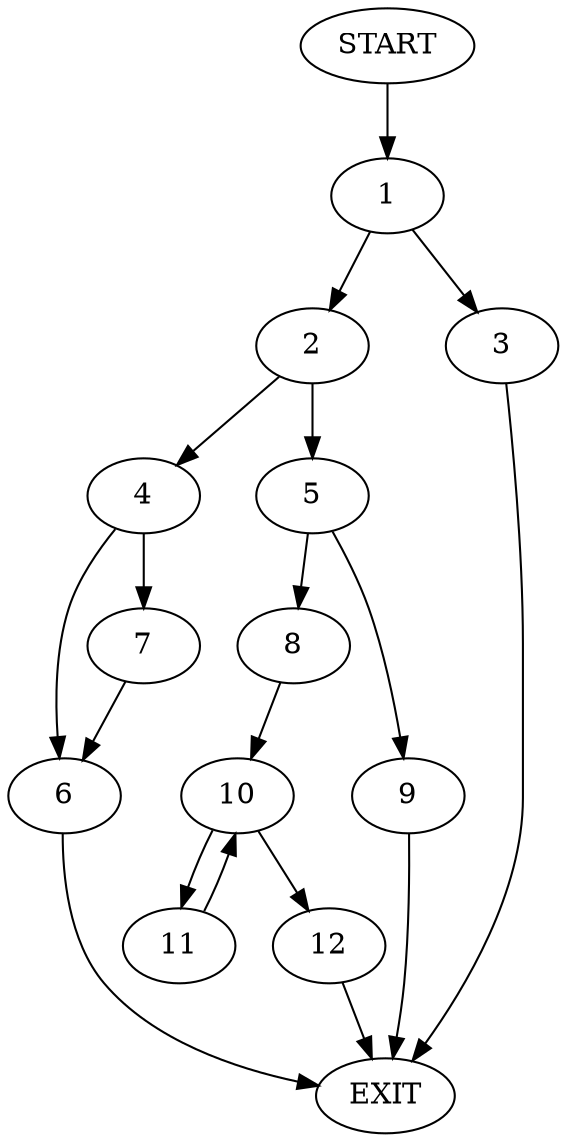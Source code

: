 digraph {
0 [label="START"]
13 [label="EXIT"]
0 -> 1
1 -> 2
1 -> 3
2 -> 4
2 -> 5
3 -> 13
4 -> 6
4 -> 7
5 -> 8
5 -> 9
7 -> 6
6 -> 13
9 -> 13
8 -> 10
10 -> 11
10 -> 12
12 -> 13
11 -> 10
}
